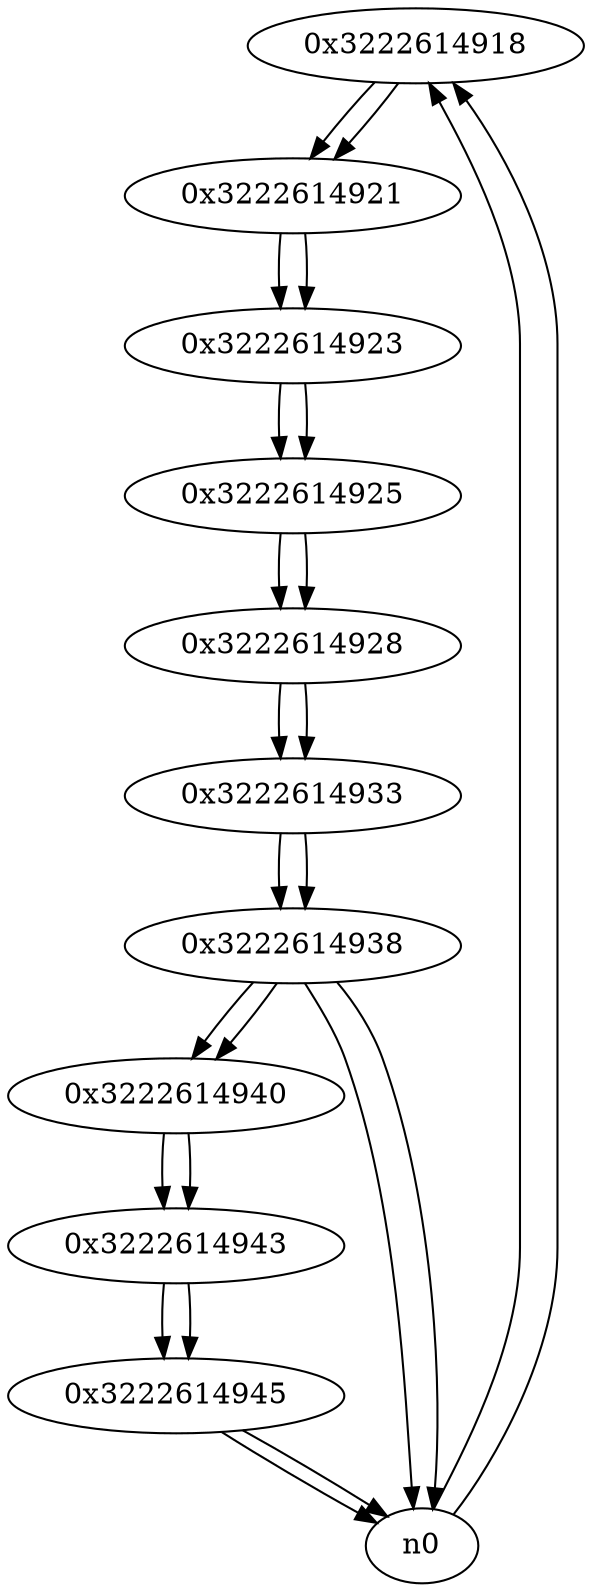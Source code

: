 digraph G{
/* nodes */
  n1 [label="0x3222614918"]
  n2 [label="0x3222614921"]
  n3 [label="0x3222614923"]
  n4 [label="0x3222614925"]
  n5 [label="0x3222614928"]
  n6 [label="0x3222614933"]
  n7 [label="0x3222614938"]
  n8 [label="0x3222614940"]
  n9 [label="0x3222614943"]
  n10 [label="0x3222614945"]
/* edges */
n1 -> n2;
n0 -> n1;
n0 -> n1;
n2 -> n3;
n1 -> n2;
n3 -> n4;
n2 -> n3;
n4 -> n5;
n3 -> n4;
n5 -> n6;
n4 -> n5;
n6 -> n7;
n5 -> n6;
n7 -> n8;
n7 -> n0;
n7 -> n0;
n6 -> n7;
n8 -> n9;
n7 -> n8;
n9 -> n10;
n8 -> n9;
n10 -> n0;
n10 -> n0;
n9 -> n10;
}
